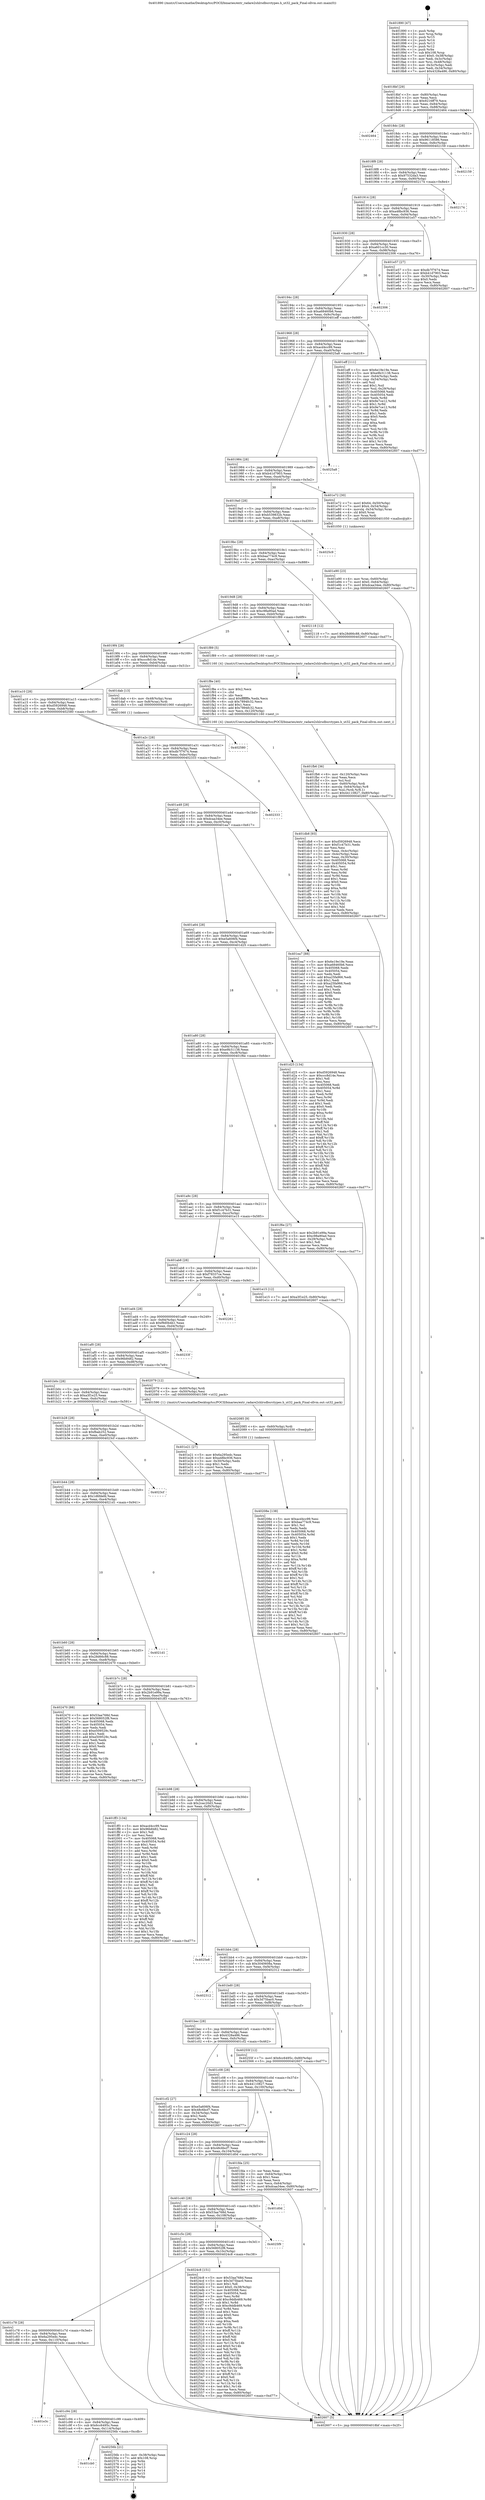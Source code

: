 digraph "0x401890" {
  label = "0x401890 (/mnt/c/Users/mathe/Desktop/tcc/POCII/binaries/extr_radare2shlrsdbsrctypes.h_ut32_pack_Final-ollvm.out::main(0))"
  labelloc = "t"
  node[shape=record]

  Entry [label="",width=0.3,height=0.3,shape=circle,fillcolor=black,style=filled]
  "0x4018bf" [label="{
     0x4018bf [29]\l
     | [instrs]\l
     &nbsp;&nbsp;0x4018bf \<+3\>: mov -0x80(%rbp),%eax\l
     &nbsp;&nbsp;0x4018c2 \<+2\>: mov %eax,%ecx\l
     &nbsp;&nbsp;0x4018c4 \<+6\>: sub $0x9216ff79,%ecx\l
     &nbsp;&nbsp;0x4018ca \<+6\>: mov %eax,-0x84(%rbp)\l
     &nbsp;&nbsp;0x4018d0 \<+6\>: mov %ecx,-0x88(%rbp)\l
     &nbsp;&nbsp;0x4018d6 \<+6\>: je 0000000000402464 \<main+0xbd4\>\l
  }"]
  "0x402464" [label="{
     0x402464\l
  }", style=dashed]
  "0x4018dc" [label="{
     0x4018dc [28]\l
     | [instrs]\l
     &nbsp;&nbsp;0x4018dc \<+5\>: jmp 00000000004018e1 \<main+0x51\>\l
     &nbsp;&nbsp;0x4018e1 \<+6\>: mov -0x84(%rbp),%eax\l
     &nbsp;&nbsp;0x4018e7 \<+5\>: sub $0x96118586,%eax\l
     &nbsp;&nbsp;0x4018ec \<+6\>: mov %eax,-0x8c(%rbp)\l
     &nbsp;&nbsp;0x4018f2 \<+6\>: je 0000000000402159 \<main+0x8c9\>\l
  }"]
  Exit [label="",width=0.3,height=0.3,shape=circle,fillcolor=black,style=filled,peripheries=2]
  "0x402159" [label="{
     0x402159\l
  }", style=dashed]
  "0x4018f8" [label="{
     0x4018f8 [28]\l
     | [instrs]\l
     &nbsp;&nbsp;0x4018f8 \<+5\>: jmp 00000000004018fd \<main+0x6d\>\l
     &nbsp;&nbsp;0x4018fd \<+6\>: mov -0x84(%rbp),%eax\l
     &nbsp;&nbsp;0x401903 \<+5\>: sub $0x97532da3,%eax\l
     &nbsp;&nbsp;0x401908 \<+6\>: mov %eax,-0x90(%rbp)\l
     &nbsp;&nbsp;0x40190e \<+6\>: je 0000000000402174 \<main+0x8e4\>\l
  }"]
  "0x401cb0" [label="{
     0x401cb0\l
  }", style=dashed]
  "0x402174" [label="{
     0x402174\l
  }", style=dashed]
  "0x401914" [label="{
     0x401914 [28]\l
     | [instrs]\l
     &nbsp;&nbsp;0x401914 \<+5\>: jmp 0000000000401919 \<main+0x89\>\l
     &nbsp;&nbsp;0x401919 \<+6\>: mov -0x84(%rbp),%eax\l
     &nbsp;&nbsp;0x40191f \<+5\>: sub $0xa48bc936,%eax\l
     &nbsp;&nbsp;0x401924 \<+6\>: mov %eax,-0x94(%rbp)\l
     &nbsp;&nbsp;0x40192a \<+6\>: je 0000000000401e57 \<main+0x5c7\>\l
  }"]
  "0x40256b" [label="{
     0x40256b [21]\l
     | [instrs]\l
     &nbsp;&nbsp;0x40256b \<+3\>: mov -0x38(%rbp),%eax\l
     &nbsp;&nbsp;0x40256e \<+7\>: add $0x108,%rsp\l
     &nbsp;&nbsp;0x402575 \<+1\>: pop %rbx\l
     &nbsp;&nbsp;0x402576 \<+2\>: pop %r12\l
     &nbsp;&nbsp;0x402578 \<+2\>: pop %r13\l
     &nbsp;&nbsp;0x40257a \<+2\>: pop %r14\l
     &nbsp;&nbsp;0x40257c \<+2\>: pop %r15\l
     &nbsp;&nbsp;0x40257e \<+1\>: pop %rbp\l
     &nbsp;&nbsp;0x40257f \<+1\>: ret\l
  }"]
  "0x401e57" [label="{
     0x401e57 [27]\l
     | [instrs]\l
     &nbsp;&nbsp;0x401e57 \<+5\>: mov $0xdb7f7674,%eax\l
     &nbsp;&nbsp;0x401e5c \<+5\>: mov $0xb41d7903,%ecx\l
     &nbsp;&nbsp;0x401e61 \<+3\>: mov -0x30(%rbp),%edx\l
     &nbsp;&nbsp;0x401e64 \<+3\>: cmp $0x0,%edx\l
     &nbsp;&nbsp;0x401e67 \<+3\>: cmove %ecx,%eax\l
     &nbsp;&nbsp;0x401e6a \<+3\>: mov %eax,-0x80(%rbp)\l
     &nbsp;&nbsp;0x401e6d \<+5\>: jmp 0000000000402607 \<main+0xd77\>\l
  }"]
  "0x401930" [label="{
     0x401930 [28]\l
     | [instrs]\l
     &nbsp;&nbsp;0x401930 \<+5\>: jmp 0000000000401935 \<main+0xa5\>\l
     &nbsp;&nbsp;0x401935 \<+6\>: mov -0x84(%rbp),%eax\l
     &nbsp;&nbsp;0x40193b \<+5\>: sub $0xa601cc30,%eax\l
     &nbsp;&nbsp;0x401940 \<+6\>: mov %eax,-0x98(%rbp)\l
     &nbsp;&nbsp;0x401946 \<+6\>: je 0000000000402306 \<main+0xa76\>\l
  }"]
  "0x401c94" [label="{
     0x401c94 [28]\l
     | [instrs]\l
     &nbsp;&nbsp;0x401c94 \<+5\>: jmp 0000000000401c99 \<main+0x409\>\l
     &nbsp;&nbsp;0x401c99 \<+6\>: mov -0x84(%rbp),%eax\l
     &nbsp;&nbsp;0x401c9f \<+5\>: sub $0x6cc6495c,%eax\l
     &nbsp;&nbsp;0x401ca4 \<+6\>: mov %eax,-0x114(%rbp)\l
     &nbsp;&nbsp;0x401caa \<+6\>: je 000000000040256b \<main+0xcdb\>\l
  }"]
  "0x402306" [label="{
     0x402306\l
  }", style=dashed]
  "0x40194c" [label="{
     0x40194c [28]\l
     | [instrs]\l
     &nbsp;&nbsp;0x40194c \<+5\>: jmp 0000000000401951 \<main+0xc1\>\l
     &nbsp;&nbsp;0x401951 \<+6\>: mov -0x84(%rbp),%eax\l
     &nbsp;&nbsp;0x401957 \<+5\>: sub $0xa68460b6,%eax\l
     &nbsp;&nbsp;0x40195c \<+6\>: mov %eax,-0x9c(%rbp)\l
     &nbsp;&nbsp;0x401962 \<+6\>: je 0000000000401eff \<main+0x66f\>\l
  }"]
  "0x401e3c" [label="{
     0x401e3c\l
  }", style=dashed]
  "0x401eff" [label="{
     0x401eff [111]\l
     | [instrs]\l
     &nbsp;&nbsp;0x401eff \<+5\>: mov $0x6e19e19e,%eax\l
     &nbsp;&nbsp;0x401f04 \<+5\>: mov $0xe9b31138,%ecx\l
     &nbsp;&nbsp;0x401f09 \<+3\>: mov -0x64(%rbp),%edx\l
     &nbsp;&nbsp;0x401f0c \<+3\>: cmp -0x54(%rbp),%edx\l
     &nbsp;&nbsp;0x401f0f \<+4\>: setl %sil\l
     &nbsp;&nbsp;0x401f13 \<+4\>: and $0x1,%sil\l
     &nbsp;&nbsp;0x401f17 \<+4\>: mov %sil,-0x29(%rbp)\l
     &nbsp;&nbsp;0x401f1b \<+7\>: mov 0x405068,%edx\l
     &nbsp;&nbsp;0x401f22 \<+7\>: mov 0x405054,%edi\l
     &nbsp;&nbsp;0x401f29 \<+3\>: mov %edx,%r8d\l
     &nbsp;&nbsp;0x401f2c \<+7\>: add $0x9e7ce12,%r8d\l
     &nbsp;&nbsp;0x401f33 \<+4\>: sub $0x1,%r8d\l
     &nbsp;&nbsp;0x401f37 \<+7\>: sub $0x9e7ce12,%r8d\l
     &nbsp;&nbsp;0x401f3e \<+4\>: imul %r8d,%edx\l
     &nbsp;&nbsp;0x401f42 \<+3\>: and $0x1,%edx\l
     &nbsp;&nbsp;0x401f45 \<+3\>: cmp $0x0,%edx\l
     &nbsp;&nbsp;0x401f48 \<+4\>: sete %sil\l
     &nbsp;&nbsp;0x401f4c \<+3\>: cmp $0xa,%edi\l
     &nbsp;&nbsp;0x401f4f \<+4\>: setl %r9b\l
     &nbsp;&nbsp;0x401f53 \<+3\>: mov %sil,%r10b\l
     &nbsp;&nbsp;0x401f56 \<+3\>: and %r9b,%r10b\l
     &nbsp;&nbsp;0x401f59 \<+3\>: xor %r9b,%sil\l
     &nbsp;&nbsp;0x401f5c \<+3\>: or %sil,%r10b\l
     &nbsp;&nbsp;0x401f5f \<+4\>: test $0x1,%r10b\l
     &nbsp;&nbsp;0x401f63 \<+3\>: cmovne %ecx,%eax\l
     &nbsp;&nbsp;0x401f66 \<+3\>: mov %eax,-0x80(%rbp)\l
     &nbsp;&nbsp;0x401f69 \<+5\>: jmp 0000000000402607 \<main+0xd77\>\l
  }"]
  "0x401968" [label="{
     0x401968 [28]\l
     | [instrs]\l
     &nbsp;&nbsp;0x401968 \<+5\>: jmp 000000000040196d \<main+0xdd\>\l
     &nbsp;&nbsp;0x40196d \<+6\>: mov -0x84(%rbp),%eax\l
     &nbsp;&nbsp;0x401973 \<+5\>: sub $0xacd4cc99,%eax\l
     &nbsp;&nbsp;0x401978 \<+6\>: mov %eax,-0xa0(%rbp)\l
     &nbsp;&nbsp;0x40197e \<+6\>: je 00000000004025a8 \<main+0xd18\>\l
  }"]
  "0x401c78" [label="{
     0x401c78 [28]\l
     | [instrs]\l
     &nbsp;&nbsp;0x401c78 \<+5\>: jmp 0000000000401c7d \<main+0x3ed\>\l
     &nbsp;&nbsp;0x401c7d \<+6\>: mov -0x84(%rbp),%eax\l
     &nbsp;&nbsp;0x401c83 \<+5\>: sub $0x6a295edc,%eax\l
     &nbsp;&nbsp;0x401c88 \<+6\>: mov %eax,-0x110(%rbp)\l
     &nbsp;&nbsp;0x401c8e \<+6\>: je 0000000000401e3c \<main+0x5ac\>\l
  }"]
  "0x4025a8" [label="{
     0x4025a8\l
  }", style=dashed]
  "0x401984" [label="{
     0x401984 [28]\l
     | [instrs]\l
     &nbsp;&nbsp;0x401984 \<+5\>: jmp 0000000000401989 \<main+0xf9\>\l
     &nbsp;&nbsp;0x401989 \<+6\>: mov -0x84(%rbp),%eax\l
     &nbsp;&nbsp;0x40198f \<+5\>: sub $0xb41d7903,%eax\l
     &nbsp;&nbsp;0x401994 \<+6\>: mov %eax,-0xa4(%rbp)\l
     &nbsp;&nbsp;0x40199a \<+6\>: je 0000000000401e72 \<main+0x5e2\>\l
  }"]
  "0x4024c8" [label="{
     0x4024c8 [151]\l
     | [instrs]\l
     &nbsp;&nbsp;0x4024c8 \<+5\>: mov $0x53aa768d,%eax\l
     &nbsp;&nbsp;0x4024cd \<+5\>: mov $0x3d75bac0,%ecx\l
     &nbsp;&nbsp;0x4024d2 \<+2\>: mov $0x1,%dl\l
     &nbsp;&nbsp;0x4024d4 \<+7\>: movl $0x0,-0x38(%rbp)\l
     &nbsp;&nbsp;0x4024db \<+7\>: mov 0x405068,%esi\l
     &nbsp;&nbsp;0x4024e2 \<+7\>: mov 0x405054,%edi\l
     &nbsp;&nbsp;0x4024e9 \<+3\>: mov %esi,%r8d\l
     &nbsp;&nbsp;0x4024ec \<+7\>: add $0xc9ddb469,%r8d\l
     &nbsp;&nbsp;0x4024f3 \<+4\>: sub $0x1,%r8d\l
     &nbsp;&nbsp;0x4024f7 \<+7\>: sub $0xc9ddb469,%r8d\l
     &nbsp;&nbsp;0x4024fe \<+4\>: imul %r8d,%esi\l
     &nbsp;&nbsp;0x402502 \<+3\>: and $0x1,%esi\l
     &nbsp;&nbsp;0x402505 \<+3\>: cmp $0x0,%esi\l
     &nbsp;&nbsp;0x402508 \<+4\>: sete %r9b\l
     &nbsp;&nbsp;0x40250c \<+3\>: cmp $0xa,%edi\l
     &nbsp;&nbsp;0x40250f \<+4\>: setl %r10b\l
     &nbsp;&nbsp;0x402513 \<+3\>: mov %r9b,%r11b\l
     &nbsp;&nbsp;0x402516 \<+4\>: xor $0xff,%r11b\l
     &nbsp;&nbsp;0x40251a \<+3\>: mov %r10b,%bl\l
     &nbsp;&nbsp;0x40251d \<+3\>: xor $0xff,%bl\l
     &nbsp;&nbsp;0x402520 \<+3\>: xor $0x0,%dl\l
     &nbsp;&nbsp;0x402523 \<+3\>: mov %r11b,%r14b\l
     &nbsp;&nbsp;0x402526 \<+4\>: and $0x0,%r14b\l
     &nbsp;&nbsp;0x40252a \<+3\>: and %dl,%r9b\l
     &nbsp;&nbsp;0x40252d \<+3\>: mov %bl,%r15b\l
     &nbsp;&nbsp;0x402530 \<+4\>: and $0x0,%r15b\l
     &nbsp;&nbsp;0x402534 \<+3\>: and %dl,%r10b\l
     &nbsp;&nbsp;0x402537 \<+3\>: or %r9b,%r14b\l
     &nbsp;&nbsp;0x40253a \<+3\>: or %r10b,%r15b\l
     &nbsp;&nbsp;0x40253d \<+3\>: xor %r15b,%r14b\l
     &nbsp;&nbsp;0x402540 \<+3\>: or %bl,%r11b\l
     &nbsp;&nbsp;0x402543 \<+4\>: xor $0xff,%r11b\l
     &nbsp;&nbsp;0x402547 \<+3\>: or $0x0,%dl\l
     &nbsp;&nbsp;0x40254a \<+3\>: and %dl,%r11b\l
     &nbsp;&nbsp;0x40254d \<+3\>: or %r11b,%r14b\l
     &nbsp;&nbsp;0x402550 \<+4\>: test $0x1,%r14b\l
     &nbsp;&nbsp;0x402554 \<+3\>: cmovne %ecx,%eax\l
     &nbsp;&nbsp;0x402557 \<+3\>: mov %eax,-0x80(%rbp)\l
     &nbsp;&nbsp;0x40255a \<+5\>: jmp 0000000000402607 \<main+0xd77\>\l
  }"]
  "0x401e72" [label="{
     0x401e72 [30]\l
     | [instrs]\l
     &nbsp;&nbsp;0x401e72 \<+7\>: movl $0x64,-0x50(%rbp)\l
     &nbsp;&nbsp;0x401e79 \<+7\>: movl $0x4,-0x54(%rbp)\l
     &nbsp;&nbsp;0x401e80 \<+4\>: movslq -0x54(%rbp),%rax\l
     &nbsp;&nbsp;0x401e84 \<+4\>: shl $0x0,%rax\l
     &nbsp;&nbsp;0x401e88 \<+3\>: mov %rax,%rdi\l
     &nbsp;&nbsp;0x401e8b \<+5\>: call 0000000000401050 \<malloc@plt\>\l
     | [calls]\l
     &nbsp;&nbsp;0x401050 \{1\} (unknown)\l
  }"]
  "0x4019a0" [label="{
     0x4019a0 [28]\l
     | [instrs]\l
     &nbsp;&nbsp;0x4019a0 \<+5\>: jmp 00000000004019a5 \<main+0x115\>\l
     &nbsp;&nbsp;0x4019a5 \<+6\>: mov -0x84(%rbp),%eax\l
     &nbsp;&nbsp;0x4019ab \<+5\>: sub $0xb539832b,%eax\l
     &nbsp;&nbsp;0x4019b0 \<+6\>: mov %eax,-0xa8(%rbp)\l
     &nbsp;&nbsp;0x4019b6 \<+6\>: je 00000000004025c9 \<main+0xd39\>\l
  }"]
  "0x401c5c" [label="{
     0x401c5c [28]\l
     | [instrs]\l
     &nbsp;&nbsp;0x401c5c \<+5\>: jmp 0000000000401c61 \<main+0x3d1\>\l
     &nbsp;&nbsp;0x401c61 \<+6\>: mov -0x84(%rbp),%eax\l
     &nbsp;&nbsp;0x401c67 \<+5\>: sub $0x568052f8,%eax\l
     &nbsp;&nbsp;0x401c6c \<+6\>: mov %eax,-0x10c(%rbp)\l
     &nbsp;&nbsp;0x401c72 \<+6\>: je 00000000004024c8 \<main+0xc38\>\l
  }"]
  "0x4025c9" [label="{
     0x4025c9\l
  }", style=dashed]
  "0x4019bc" [label="{
     0x4019bc [28]\l
     | [instrs]\l
     &nbsp;&nbsp;0x4019bc \<+5\>: jmp 00000000004019c1 \<main+0x131\>\l
     &nbsp;&nbsp;0x4019c1 \<+6\>: mov -0x84(%rbp),%eax\l
     &nbsp;&nbsp;0x4019c7 \<+5\>: sub $0xbaa774c9,%eax\l
     &nbsp;&nbsp;0x4019cc \<+6\>: mov %eax,-0xac(%rbp)\l
     &nbsp;&nbsp;0x4019d2 \<+6\>: je 0000000000402118 \<main+0x888\>\l
  }"]
  "0x4025f9" [label="{
     0x4025f9\l
  }", style=dashed]
  "0x402118" [label="{
     0x402118 [12]\l
     | [instrs]\l
     &nbsp;&nbsp;0x402118 \<+7\>: movl $0x28d66c88,-0x80(%rbp)\l
     &nbsp;&nbsp;0x40211f \<+5\>: jmp 0000000000402607 \<main+0xd77\>\l
  }"]
  "0x4019d8" [label="{
     0x4019d8 [28]\l
     | [instrs]\l
     &nbsp;&nbsp;0x4019d8 \<+5\>: jmp 00000000004019dd \<main+0x14d\>\l
     &nbsp;&nbsp;0x4019dd \<+6\>: mov -0x84(%rbp),%eax\l
     &nbsp;&nbsp;0x4019e3 \<+5\>: sub $0xc98a90ad,%eax\l
     &nbsp;&nbsp;0x4019e8 \<+6\>: mov %eax,-0xb0(%rbp)\l
     &nbsp;&nbsp;0x4019ee \<+6\>: je 0000000000401f89 \<main+0x6f9\>\l
  }"]
  "0x401c40" [label="{
     0x401c40 [28]\l
     | [instrs]\l
     &nbsp;&nbsp;0x401c40 \<+5\>: jmp 0000000000401c45 \<main+0x3b5\>\l
     &nbsp;&nbsp;0x401c45 \<+6\>: mov -0x84(%rbp),%eax\l
     &nbsp;&nbsp;0x401c4b \<+5\>: sub $0x53aa768d,%eax\l
     &nbsp;&nbsp;0x401c50 \<+6\>: mov %eax,-0x108(%rbp)\l
     &nbsp;&nbsp;0x401c56 \<+6\>: je 00000000004025f9 \<main+0xd69\>\l
  }"]
  "0x401f89" [label="{
     0x401f89 [5]\l
     | [instrs]\l
     &nbsp;&nbsp;0x401f89 \<+5\>: call 0000000000401160 \<next_i\>\l
     | [calls]\l
     &nbsp;&nbsp;0x401160 \{4\} (/mnt/c/Users/mathe/Desktop/tcc/POCII/binaries/extr_radare2shlrsdbsrctypes.h_ut32_pack_Final-ollvm.out::next_i)\l
  }"]
  "0x4019f4" [label="{
     0x4019f4 [28]\l
     | [instrs]\l
     &nbsp;&nbsp;0x4019f4 \<+5\>: jmp 00000000004019f9 \<main+0x169\>\l
     &nbsp;&nbsp;0x4019f9 \<+6\>: mov -0x84(%rbp),%eax\l
     &nbsp;&nbsp;0x4019ff \<+5\>: sub $0xccc8d14e,%eax\l
     &nbsp;&nbsp;0x401a04 \<+6\>: mov %eax,-0xb4(%rbp)\l
     &nbsp;&nbsp;0x401a0a \<+6\>: je 0000000000401dab \<main+0x51b\>\l
  }"]
  "0x401d0d" [label="{
     0x401d0d\l
  }", style=dashed]
  "0x401dab" [label="{
     0x401dab [13]\l
     | [instrs]\l
     &nbsp;&nbsp;0x401dab \<+4\>: mov -0x48(%rbp),%rax\l
     &nbsp;&nbsp;0x401daf \<+4\>: mov 0x8(%rax),%rdi\l
     &nbsp;&nbsp;0x401db3 \<+5\>: call 0000000000401060 \<atoi@plt\>\l
     | [calls]\l
     &nbsp;&nbsp;0x401060 \{1\} (unknown)\l
  }"]
  "0x401a10" [label="{
     0x401a10 [28]\l
     | [instrs]\l
     &nbsp;&nbsp;0x401a10 \<+5\>: jmp 0000000000401a15 \<main+0x185\>\l
     &nbsp;&nbsp;0x401a15 \<+6\>: mov -0x84(%rbp),%eax\l
     &nbsp;&nbsp;0x401a1b \<+5\>: sub $0xd5926948,%eax\l
     &nbsp;&nbsp;0x401a20 \<+6\>: mov %eax,-0xb8(%rbp)\l
     &nbsp;&nbsp;0x401a26 \<+6\>: je 0000000000402580 \<main+0xcf0\>\l
  }"]
  "0x40208e" [label="{
     0x40208e [138]\l
     | [instrs]\l
     &nbsp;&nbsp;0x40208e \<+5\>: mov $0xacd4cc99,%esi\l
     &nbsp;&nbsp;0x402093 \<+5\>: mov $0xbaa774c9,%eax\l
     &nbsp;&nbsp;0x402098 \<+2\>: mov $0x1,%cl\l
     &nbsp;&nbsp;0x40209a \<+2\>: xor %edx,%edx\l
     &nbsp;&nbsp;0x40209c \<+8\>: mov 0x405068,%r8d\l
     &nbsp;&nbsp;0x4020a4 \<+8\>: mov 0x405054,%r9d\l
     &nbsp;&nbsp;0x4020ac \<+3\>: sub $0x1,%edx\l
     &nbsp;&nbsp;0x4020af \<+3\>: mov %r8d,%r10d\l
     &nbsp;&nbsp;0x4020b2 \<+3\>: add %edx,%r10d\l
     &nbsp;&nbsp;0x4020b5 \<+4\>: imul %r10d,%r8d\l
     &nbsp;&nbsp;0x4020b9 \<+4\>: and $0x1,%r8d\l
     &nbsp;&nbsp;0x4020bd \<+4\>: cmp $0x0,%r8d\l
     &nbsp;&nbsp;0x4020c1 \<+4\>: sete %r11b\l
     &nbsp;&nbsp;0x4020c5 \<+4\>: cmp $0xa,%r9d\l
     &nbsp;&nbsp;0x4020c9 \<+3\>: setl %bl\l
     &nbsp;&nbsp;0x4020cc \<+3\>: mov %r11b,%r14b\l
     &nbsp;&nbsp;0x4020cf \<+4\>: xor $0xff,%r14b\l
     &nbsp;&nbsp;0x4020d3 \<+3\>: mov %bl,%r15b\l
     &nbsp;&nbsp;0x4020d6 \<+4\>: xor $0xff,%r15b\l
     &nbsp;&nbsp;0x4020da \<+3\>: xor $0x1,%cl\l
     &nbsp;&nbsp;0x4020dd \<+3\>: mov %r14b,%r12b\l
     &nbsp;&nbsp;0x4020e0 \<+4\>: and $0xff,%r12b\l
     &nbsp;&nbsp;0x4020e4 \<+3\>: and %cl,%r11b\l
     &nbsp;&nbsp;0x4020e7 \<+3\>: mov %r15b,%r13b\l
     &nbsp;&nbsp;0x4020ea \<+4\>: and $0xff,%r13b\l
     &nbsp;&nbsp;0x4020ee \<+2\>: and %cl,%bl\l
     &nbsp;&nbsp;0x4020f0 \<+3\>: or %r11b,%r12b\l
     &nbsp;&nbsp;0x4020f3 \<+3\>: or %bl,%r13b\l
     &nbsp;&nbsp;0x4020f6 \<+3\>: xor %r13b,%r12b\l
     &nbsp;&nbsp;0x4020f9 \<+3\>: or %r15b,%r14b\l
     &nbsp;&nbsp;0x4020fc \<+4\>: xor $0xff,%r14b\l
     &nbsp;&nbsp;0x402100 \<+3\>: or $0x1,%cl\l
     &nbsp;&nbsp;0x402103 \<+3\>: and %cl,%r14b\l
     &nbsp;&nbsp;0x402106 \<+3\>: or %r14b,%r12b\l
     &nbsp;&nbsp;0x402109 \<+4\>: test $0x1,%r12b\l
     &nbsp;&nbsp;0x40210d \<+3\>: cmovne %eax,%esi\l
     &nbsp;&nbsp;0x402110 \<+3\>: mov %esi,-0x80(%rbp)\l
     &nbsp;&nbsp;0x402113 \<+5\>: jmp 0000000000402607 \<main+0xd77\>\l
  }"]
  "0x402580" [label="{
     0x402580\l
  }", style=dashed]
  "0x401a2c" [label="{
     0x401a2c [28]\l
     | [instrs]\l
     &nbsp;&nbsp;0x401a2c \<+5\>: jmp 0000000000401a31 \<main+0x1a1\>\l
     &nbsp;&nbsp;0x401a31 \<+6\>: mov -0x84(%rbp),%eax\l
     &nbsp;&nbsp;0x401a37 \<+5\>: sub $0xdb7f7674,%eax\l
     &nbsp;&nbsp;0x401a3c \<+6\>: mov %eax,-0xbc(%rbp)\l
     &nbsp;&nbsp;0x401a42 \<+6\>: je 0000000000402333 \<main+0xaa3\>\l
  }"]
  "0x402085" [label="{
     0x402085 [9]\l
     | [instrs]\l
     &nbsp;&nbsp;0x402085 \<+4\>: mov -0x60(%rbp),%rdi\l
     &nbsp;&nbsp;0x402089 \<+5\>: call 0000000000401030 \<free@plt\>\l
     | [calls]\l
     &nbsp;&nbsp;0x401030 \{1\} (unknown)\l
  }"]
  "0x402333" [label="{
     0x402333\l
  }", style=dashed]
  "0x401a48" [label="{
     0x401a48 [28]\l
     | [instrs]\l
     &nbsp;&nbsp;0x401a48 \<+5\>: jmp 0000000000401a4d \<main+0x1bd\>\l
     &nbsp;&nbsp;0x401a4d \<+6\>: mov -0x84(%rbp),%eax\l
     &nbsp;&nbsp;0x401a53 \<+5\>: sub $0xdcaa34ee,%eax\l
     &nbsp;&nbsp;0x401a58 \<+6\>: mov %eax,-0xc0(%rbp)\l
     &nbsp;&nbsp;0x401a5e \<+6\>: je 0000000000401ea7 \<main+0x617\>\l
  }"]
  "0x401c24" [label="{
     0x401c24 [28]\l
     | [instrs]\l
     &nbsp;&nbsp;0x401c24 \<+5\>: jmp 0000000000401c29 \<main+0x399\>\l
     &nbsp;&nbsp;0x401c29 \<+6\>: mov -0x84(%rbp),%eax\l
     &nbsp;&nbsp;0x401c2f \<+5\>: sub $0x48c6bcf7,%eax\l
     &nbsp;&nbsp;0x401c34 \<+6\>: mov %eax,-0x104(%rbp)\l
     &nbsp;&nbsp;0x401c3a \<+6\>: je 0000000000401d0d \<main+0x47d\>\l
  }"]
  "0x401ea7" [label="{
     0x401ea7 [88]\l
     | [instrs]\l
     &nbsp;&nbsp;0x401ea7 \<+5\>: mov $0x6e19e19e,%eax\l
     &nbsp;&nbsp;0x401eac \<+5\>: mov $0xa68460b6,%ecx\l
     &nbsp;&nbsp;0x401eb1 \<+7\>: mov 0x405068,%edx\l
     &nbsp;&nbsp;0x401eb8 \<+7\>: mov 0x405054,%esi\l
     &nbsp;&nbsp;0x401ebf \<+2\>: mov %edx,%edi\l
     &nbsp;&nbsp;0x401ec1 \<+6\>: add $0xa25fa966,%edi\l
     &nbsp;&nbsp;0x401ec7 \<+3\>: sub $0x1,%edi\l
     &nbsp;&nbsp;0x401eca \<+6\>: sub $0xa25fa966,%edi\l
     &nbsp;&nbsp;0x401ed0 \<+3\>: imul %edi,%edx\l
     &nbsp;&nbsp;0x401ed3 \<+3\>: and $0x1,%edx\l
     &nbsp;&nbsp;0x401ed6 \<+3\>: cmp $0x0,%edx\l
     &nbsp;&nbsp;0x401ed9 \<+4\>: sete %r8b\l
     &nbsp;&nbsp;0x401edd \<+3\>: cmp $0xa,%esi\l
     &nbsp;&nbsp;0x401ee0 \<+4\>: setl %r9b\l
     &nbsp;&nbsp;0x401ee4 \<+3\>: mov %r8b,%r10b\l
     &nbsp;&nbsp;0x401ee7 \<+3\>: and %r9b,%r10b\l
     &nbsp;&nbsp;0x401eea \<+3\>: xor %r9b,%r8b\l
     &nbsp;&nbsp;0x401eed \<+3\>: or %r8b,%r10b\l
     &nbsp;&nbsp;0x401ef0 \<+4\>: test $0x1,%r10b\l
     &nbsp;&nbsp;0x401ef4 \<+3\>: cmovne %ecx,%eax\l
     &nbsp;&nbsp;0x401ef7 \<+3\>: mov %eax,-0x80(%rbp)\l
     &nbsp;&nbsp;0x401efa \<+5\>: jmp 0000000000402607 \<main+0xd77\>\l
  }"]
  "0x401a64" [label="{
     0x401a64 [28]\l
     | [instrs]\l
     &nbsp;&nbsp;0x401a64 \<+5\>: jmp 0000000000401a69 \<main+0x1d9\>\l
     &nbsp;&nbsp;0x401a69 \<+6\>: mov -0x84(%rbp),%eax\l
     &nbsp;&nbsp;0x401a6f \<+5\>: sub $0xe5a606f4,%eax\l
     &nbsp;&nbsp;0x401a74 \<+6\>: mov %eax,-0xc4(%rbp)\l
     &nbsp;&nbsp;0x401a7a \<+6\>: je 0000000000401d25 \<main+0x495\>\l
  }"]
  "0x401fda" [label="{
     0x401fda [25]\l
     | [instrs]\l
     &nbsp;&nbsp;0x401fda \<+2\>: xor %eax,%eax\l
     &nbsp;&nbsp;0x401fdc \<+3\>: mov -0x64(%rbp),%ecx\l
     &nbsp;&nbsp;0x401fdf \<+3\>: sub $0x1,%eax\l
     &nbsp;&nbsp;0x401fe2 \<+2\>: sub %eax,%ecx\l
     &nbsp;&nbsp;0x401fe4 \<+3\>: mov %ecx,-0x64(%rbp)\l
     &nbsp;&nbsp;0x401fe7 \<+7\>: movl $0xdcaa34ee,-0x80(%rbp)\l
     &nbsp;&nbsp;0x401fee \<+5\>: jmp 0000000000402607 \<main+0xd77\>\l
  }"]
  "0x401d25" [label="{
     0x401d25 [134]\l
     | [instrs]\l
     &nbsp;&nbsp;0x401d25 \<+5\>: mov $0xd5926948,%eax\l
     &nbsp;&nbsp;0x401d2a \<+5\>: mov $0xccc8d14e,%ecx\l
     &nbsp;&nbsp;0x401d2f \<+2\>: mov $0x1,%dl\l
     &nbsp;&nbsp;0x401d31 \<+2\>: xor %esi,%esi\l
     &nbsp;&nbsp;0x401d33 \<+7\>: mov 0x405068,%edi\l
     &nbsp;&nbsp;0x401d3a \<+8\>: mov 0x405054,%r8d\l
     &nbsp;&nbsp;0x401d42 \<+3\>: sub $0x1,%esi\l
     &nbsp;&nbsp;0x401d45 \<+3\>: mov %edi,%r9d\l
     &nbsp;&nbsp;0x401d48 \<+3\>: add %esi,%r9d\l
     &nbsp;&nbsp;0x401d4b \<+4\>: imul %r9d,%edi\l
     &nbsp;&nbsp;0x401d4f \<+3\>: and $0x1,%edi\l
     &nbsp;&nbsp;0x401d52 \<+3\>: cmp $0x0,%edi\l
     &nbsp;&nbsp;0x401d55 \<+4\>: sete %r10b\l
     &nbsp;&nbsp;0x401d59 \<+4\>: cmp $0xa,%r8d\l
     &nbsp;&nbsp;0x401d5d \<+4\>: setl %r11b\l
     &nbsp;&nbsp;0x401d61 \<+3\>: mov %r10b,%bl\l
     &nbsp;&nbsp;0x401d64 \<+3\>: xor $0xff,%bl\l
     &nbsp;&nbsp;0x401d67 \<+3\>: mov %r11b,%r14b\l
     &nbsp;&nbsp;0x401d6a \<+4\>: xor $0xff,%r14b\l
     &nbsp;&nbsp;0x401d6e \<+3\>: xor $0x1,%dl\l
     &nbsp;&nbsp;0x401d71 \<+3\>: mov %bl,%r15b\l
     &nbsp;&nbsp;0x401d74 \<+4\>: and $0xff,%r15b\l
     &nbsp;&nbsp;0x401d78 \<+3\>: and %dl,%r10b\l
     &nbsp;&nbsp;0x401d7b \<+3\>: mov %r14b,%r12b\l
     &nbsp;&nbsp;0x401d7e \<+4\>: and $0xff,%r12b\l
     &nbsp;&nbsp;0x401d82 \<+3\>: and %dl,%r11b\l
     &nbsp;&nbsp;0x401d85 \<+3\>: or %r10b,%r15b\l
     &nbsp;&nbsp;0x401d88 \<+3\>: or %r11b,%r12b\l
     &nbsp;&nbsp;0x401d8b \<+3\>: xor %r12b,%r15b\l
     &nbsp;&nbsp;0x401d8e \<+3\>: or %r14b,%bl\l
     &nbsp;&nbsp;0x401d91 \<+3\>: xor $0xff,%bl\l
     &nbsp;&nbsp;0x401d94 \<+3\>: or $0x1,%dl\l
     &nbsp;&nbsp;0x401d97 \<+2\>: and %dl,%bl\l
     &nbsp;&nbsp;0x401d99 \<+3\>: or %bl,%r15b\l
     &nbsp;&nbsp;0x401d9c \<+4\>: test $0x1,%r15b\l
     &nbsp;&nbsp;0x401da0 \<+3\>: cmovne %ecx,%eax\l
     &nbsp;&nbsp;0x401da3 \<+3\>: mov %eax,-0x80(%rbp)\l
     &nbsp;&nbsp;0x401da6 \<+5\>: jmp 0000000000402607 \<main+0xd77\>\l
  }"]
  "0x401a80" [label="{
     0x401a80 [28]\l
     | [instrs]\l
     &nbsp;&nbsp;0x401a80 \<+5\>: jmp 0000000000401a85 \<main+0x1f5\>\l
     &nbsp;&nbsp;0x401a85 \<+6\>: mov -0x84(%rbp),%eax\l
     &nbsp;&nbsp;0x401a8b \<+5\>: sub $0xe9b31138,%eax\l
     &nbsp;&nbsp;0x401a90 \<+6\>: mov %eax,-0xc8(%rbp)\l
     &nbsp;&nbsp;0x401a96 \<+6\>: je 0000000000401f6e \<main+0x6de\>\l
  }"]
  "0x401fb6" [label="{
     0x401fb6 [36]\l
     | [instrs]\l
     &nbsp;&nbsp;0x401fb6 \<+6\>: mov -0x120(%rbp),%ecx\l
     &nbsp;&nbsp;0x401fbc \<+3\>: imul %eax,%ecx\l
     &nbsp;&nbsp;0x401fbf \<+3\>: mov %cl,%sil\l
     &nbsp;&nbsp;0x401fc2 \<+4\>: mov -0x60(%rbp),%rdi\l
     &nbsp;&nbsp;0x401fc6 \<+4\>: movslq -0x64(%rbp),%r8\l
     &nbsp;&nbsp;0x401fca \<+4\>: mov %sil,(%rdi,%r8,1)\l
     &nbsp;&nbsp;0x401fce \<+7\>: movl $0x44110827,-0x80(%rbp)\l
     &nbsp;&nbsp;0x401fd5 \<+5\>: jmp 0000000000402607 \<main+0xd77\>\l
  }"]
  "0x401f6e" [label="{
     0x401f6e [27]\l
     | [instrs]\l
     &nbsp;&nbsp;0x401f6e \<+5\>: mov $0x2b91e99a,%eax\l
     &nbsp;&nbsp;0x401f73 \<+5\>: mov $0xc98a90ad,%ecx\l
     &nbsp;&nbsp;0x401f78 \<+3\>: mov -0x29(%rbp),%dl\l
     &nbsp;&nbsp;0x401f7b \<+3\>: test $0x1,%dl\l
     &nbsp;&nbsp;0x401f7e \<+3\>: cmovne %ecx,%eax\l
     &nbsp;&nbsp;0x401f81 \<+3\>: mov %eax,-0x80(%rbp)\l
     &nbsp;&nbsp;0x401f84 \<+5\>: jmp 0000000000402607 \<main+0xd77\>\l
  }"]
  "0x401a9c" [label="{
     0x401a9c [28]\l
     | [instrs]\l
     &nbsp;&nbsp;0x401a9c \<+5\>: jmp 0000000000401aa1 \<main+0x211\>\l
     &nbsp;&nbsp;0x401aa1 \<+6\>: mov -0x84(%rbp),%eax\l
     &nbsp;&nbsp;0x401aa7 \<+5\>: sub $0xf1c47b31,%eax\l
     &nbsp;&nbsp;0x401aac \<+6\>: mov %eax,-0xcc(%rbp)\l
     &nbsp;&nbsp;0x401ab2 \<+6\>: je 0000000000401e15 \<main+0x585\>\l
  }"]
  "0x401f8e" [label="{
     0x401f8e [40]\l
     | [instrs]\l
     &nbsp;&nbsp;0x401f8e \<+5\>: mov $0x2,%ecx\l
     &nbsp;&nbsp;0x401f93 \<+1\>: cltd\l
     &nbsp;&nbsp;0x401f94 \<+2\>: idiv %ecx\l
     &nbsp;&nbsp;0x401f96 \<+6\>: imul $0xfffffffe,%edx,%ecx\l
     &nbsp;&nbsp;0x401f9c \<+6\>: sub $0x7894fc32,%ecx\l
     &nbsp;&nbsp;0x401fa2 \<+3\>: add $0x1,%ecx\l
     &nbsp;&nbsp;0x401fa5 \<+6\>: add $0x7894fc32,%ecx\l
     &nbsp;&nbsp;0x401fab \<+6\>: mov %ecx,-0x120(%rbp)\l
     &nbsp;&nbsp;0x401fb1 \<+5\>: call 0000000000401160 \<next_i\>\l
     | [calls]\l
     &nbsp;&nbsp;0x401160 \{4\} (/mnt/c/Users/mathe/Desktop/tcc/POCII/binaries/extr_radare2shlrsdbsrctypes.h_ut32_pack_Final-ollvm.out::next_i)\l
  }"]
  "0x401e15" [label="{
     0x401e15 [12]\l
     | [instrs]\l
     &nbsp;&nbsp;0x401e15 \<+7\>: movl $0xa3f1e25,-0x80(%rbp)\l
     &nbsp;&nbsp;0x401e1c \<+5\>: jmp 0000000000402607 \<main+0xd77\>\l
  }"]
  "0x401ab8" [label="{
     0x401ab8 [28]\l
     | [instrs]\l
     &nbsp;&nbsp;0x401ab8 \<+5\>: jmp 0000000000401abd \<main+0x22d\>\l
     &nbsp;&nbsp;0x401abd \<+6\>: mov -0x84(%rbp),%eax\l
     &nbsp;&nbsp;0x401ac3 \<+5\>: sub $0xf78337ce,%eax\l
     &nbsp;&nbsp;0x401ac8 \<+6\>: mov %eax,-0xd0(%rbp)\l
     &nbsp;&nbsp;0x401ace \<+6\>: je 0000000000402261 \<main+0x9d1\>\l
  }"]
  "0x401e90" [label="{
     0x401e90 [23]\l
     | [instrs]\l
     &nbsp;&nbsp;0x401e90 \<+4\>: mov %rax,-0x60(%rbp)\l
     &nbsp;&nbsp;0x401e94 \<+7\>: movl $0x0,-0x64(%rbp)\l
     &nbsp;&nbsp;0x401e9b \<+7\>: movl $0xdcaa34ee,-0x80(%rbp)\l
     &nbsp;&nbsp;0x401ea2 \<+5\>: jmp 0000000000402607 \<main+0xd77\>\l
  }"]
  "0x402261" [label="{
     0x402261\l
  }", style=dashed]
  "0x401ad4" [label="{
     0x401ad4 [28]\l
     | [instrs]\l
     &nbsp;&nbsp;0x401ad4 \<+5\>: jmp 0000000000401ad9 \<main+0x249\>\l
     &nbsp;&nbsp;0x401ad9 \<+6\>: mov -0x84(%rbp),%eax\l
     &nbsp;&nbsp;0x401adf \<+5\>: sub $0xf9d0b4b1,%eax\l
     &nbsp;&nbsp;0x401ae4 \<+6\>: mov %eax,-0xd4(%rbp)\l
     &nbsp;&nbsp;0x401aea \<+6\>: je 000000000040233f \<main+0xaaf\>\l
  }"]
  "0x401db8" [label="{
     0x401db8 [93]\l
     | [instrs]\l
     &nbsp;&nbsp;0x401db8 \<+5\>: mov $0xd5926948,%ecx\l
     &nbsp;&nbsp;0x401dbd \<+5\>: mov $0xf1c47b31,%edx\l
     &nbsp;&nbsp;0x401dc2 \<+2\>: xor %esi,%esi\l
     &nbsp;&nbsp;0x401dc4 \<+3\>: mov %eax,-0x4c(%rbp)\l
     &nbsp;&nbsp;0x401dc7 \<+3\>: mov -0x4c(%rbp),%eax\l
     &nbsp;&nbsp;0x401dca \<+3\>: mov %eax,-0x30(%rbp)\l
     &nbsp;&nbsp;0x401dcd \<+7\>: mov 0x405068,%eax\l
     &nbsp;&nbsp;0x401dd4 \<+8\>: mov 0x405054,%r8d\l
     &nbsp;&nbsp;0x401ddc \<+3\>: sub $0x1,%esi\l
     &nbsp;&nbsp;0x401ddf \<+3\>: mov %eax,%r9d\l
     &nbsp;&nbsp;0x401de2 \<+3\>: add %esi,%r9d\l
     &nbsp;&nbsp;0x401de5 \<+4\>: imul %r9d,%eax\l
     &nbsp;&nbsp;0x401de9 \<+3\>: and $0x1,%eax\l
     &nbsp;&nbsp;0x401dec \<+3\>: cmp $0x0,%eax\l
     &nbsp;&nbsp;0x401def \<+4\>: sete %r10b\l
     &nbsp;&nbsp;0x401df3 \<+4\>: cmp $0xa,%r8d\l
     &nbsp;&nbsp;0x401df7 \<+4\>: setl %r11b\l
     &nbsp;&nbsp;0x401dfb \<+3\>: mov %r10b,%bl\l
     &nbsp;&nbsp;0x401dfe \<+3\>: and %r11b,%bl\l
     &nbsp;&nbsp;0x401e01 \<+3\>: xor %r11b,%r10b\l
     &nbsp;&nbsp;0x401e04 \<+3\>: or %r10b,%bl\l
     &nbsp;&nbsp;0x401e07 \<+3\>: test $0x1,%bl\l
     &nbsp;&nbsp;0x401e0a \<+3\>: cmovne %edx,%ecx\l
     &nbsp;&nbsp;0x401e0d \<+3\>: mov %ecx,-0x80(%rbp)\l
     &nbsp;&nbsp;0x401e10 \<+5\>: jmp 0000000000402607 \<main+0xd77\>\l
  }"]
  "0x40233f" [label="{
     0x40233f\l
  }", style=dashed]
  "0x401af0" [label="{
     0x401af0 [28]\l
     | [instrs]\l
     &nbsp;&nbsp;0x401af0 \<+5\>: jmp 0000000000401af5 \<main+0x265\>\l
     &nbsp;&nbsp;0x401af5 \<+6\>: mov -0x84(%rbp),%eax\l
     &nbsp;&nbsp;0x401afb \<+5\>: sub $0x96b8482,%eax\l
     &nbsp;&nbsp;0x401b00 \<+6\>: mov %eax,-0xd8(%rbp)\l
     &nbsp;&nbsp;0x401b06 \<+6\>: je 0000000000402079 \<main+0x7e9\>\l
  }"]
  "0x401890" [label="{
     0x401890 [47]\l
     | [instrs]\l
     &nbsp;&nbsp;0x401890 \<+1\>: push %rbp\l
     &nbsp;&nbsp;0x401891 \<+3\>: mov %rsp,%rbp\l
     &nbsp;&nbsp;0x401894 \<+2\>: push %r15\l
     &nbsp;&nbsp;0x401896 \<+2\>: push %r14\l
     &nbsp;&nbsp;0x401898 \<+2\>: push %r13\l
     &nbsp;&nbsp;0x40189a \<+2\>: push %r12\l
     &nbsp;&nbsp;0x40189c \<+1\>: push %rbx\l
     &nbsp;&nbsp;0x40189d \<+7\>: sub $0x108,%rsp\l
     &nbsp;&nbsp;0x4018a4 \<+7\>: movl $0x0,-0x38(%rbp)\l
     &nbsp;&nbsp;0x4018ab \<+3\>: mov %edi,-0x3c(%rbp)\l
     &nbsp;&nbsp;0x4018ae \<+4\>: mov %rsi,-0x48(%rbp)\l
     &nbsp;&nbsp;0x4018b2 \<+3\>: mov -0x3c(%rbp),%edi\l
     &nbsp;&nbsp;0x4018b5 \<+3\>: mov %edi,-0x34(%rbp)\l
     &nbsp;&nbsp;0x4018b8 \<+7\>: movl $0x4328a486,-0x80(%rbp)\l
  }"]
  "0x402079" [label="{
     0x402079 [12]\l
     | [instrs]\l
     &nbsp;&nbsp;0x402079 \<+4\>: mov -0x60(%rbp),%rdi\l
     &nbsp;&nbsp;0x40207d \<+3\>: mov -0x50(%rbp),%esi\l
     &nbsp;&nbsp;0x402080 \<+5\>: call 0000000000401590 \<ut32_pack\>\l
     | [calls]\l
     &nbsp;&nbsp;0x401590 \{1\} (/mnt/c/Users/mathe/Desktop/tcc/POCII/binaries/extr_radare2shlrsdbsrctypes.h_ut32_pack_Final-ollvm.out::ut32_pack)\l
  }"]
  "0x401b0c" [label="{
     0x401b0c [28]\l
     | [instrs]\l
     &nbsp;&nbsp;0x401b0c \<+5\>: jmp 0000000000401b11 \<main+0x281\>\l
     &nbsp;&nbsp;0x401b11 \<+6\>: mov -0x84(%rbp),%eax\l
     &nbsp;&nbsp;0x401b17 \<+5\>: sub $0xa3f1e25,%eax\l
     &nbsp;&nbsp;0x401b1c \<+6\>: mov %eax,-0xdc(%rbp)\l
     &nbsp;&nbsp;0x401b22 \<+6\>: je 0000000000401e21 \<main+0x591\>\l
  }"]
  "0x402607" [label="{
     0x402607 [5]\l
     | [instrs]\l
     &nbsp;&nbsp;0x402607 \<+5\>: jmp 00000000004018bf \<main+0x2f\>\l
  }"]
  "0x401e21" [label="{
     0x401e21 [27]\l
     | [instrs]\l
     &nbsp;&nbsp;0x401e21 \<+5\>: mov $0x6a295edc,%eax\l
     &nbsp;&nbsp;0x401e26 \<+5\>: mov $0xa48bc936,%ecx\l
     &nbsp;&nbsp;0x401e2b \<+3\>: mov -0x30(%rbp),%edx\l
     &nbsp;&nbsp;0x401e2e \<+3\>: cmp $0x1,%edx\l
     &nbsp;&nbsp;0x401e31 \<+3\>: cmovl %ecx,%eax\l
     &nbsp;&nbsp;0x401e34 \<+3\>: mov %eax,-0x80(%rbp)\l
     &nbsp;&nbsp;0x401e37 \<+5\>: jmp 0000000000402607 \<main+0xd77\>\l
  }"]
  "0x401b28" [label="{
     0x401b28 [28]\l
     | [instrs]\l
     &nbsp;&nbsp;0x401b28 \<+5\>: jmp 0000000000401b2d \<main+0x29d\>\l
     &nbsp;&nbsp;0x401b2d \<+6\>: mov -0x84(%rbp),%eax\l
     &nbsp;&nbsp;0x401b33 \<+5\>: sub $0xfbab252,%eax\l
     &nbsp;&nbsp;0x401b38 \<+6\>: mov %eax,-0xe0(%rbp)\l
     &nbsp;&nbsp;0x401b3e \<+6\>: je 00000000004023cf \<main+0xb3f\>\l
  }"]
  "0x401c08" [label="{
     0x401c08 [28]\l
     | [instrs]\l
     &nbsp;&nbsp;0x401c08 \<+5\>: jmp 0000000000401c0d \<main+0x37d\>\l
     &nbsp;&nbsp;0x401c0d \<+6\>: mov -0x84(%rbp),%eax\l
     &nbsp;&nbsp;0x401c13 \<+5\>: sub $0x44110827,%eax\l
     &nbsp;&nbsp;0x401c18 \<+6\>: mov %eax,-0x100(%rbp)\l
     &nbsp;&nbsp;0x401c1e \<+6\>: je 0000000000401fda \<main+0x74a\>\l
  }"]
  "0x4023cf" [label="{
     0x4023cf\l
  }", style=dashed]
  "0x401b44" [label="{
     0x401b44 [28]\l
     | [instrs]\l
     &nbsp;&nbsp;0x401b44 \<+5\>: jmp 0000000000401b49 \<main+0x2b9\>\l
     &nbsp;&nbsp;0x401b49 \<+6\>: mov -0x84(%rbp),%eax\l
     &nbsp;&nbsp;0x401b4f \<+5\>: sub $0x1d6fdefd,%eax\l
     &nbsp;&nbsp;0x401b54 \<+6\>: mov %eax,-0xe4(%rbp)\l
     &nbsp;&nbsp;0x401b5a \<+6\>: je 00000000004021d1 \<main+0x941\>\l
  }"]
  "0x401cf2" [label="{
     0x401cf2 [27]\l
     | [instrs]\l
     &nbsp;&nbsp;0x401cf2 \<+5\>: mov $0xe5a606f4,%eax\l
     &nbsp;&nbsp;0x401cf7 \<+5\>: mov $0x48c6bcf7,%ecx\l
     &nbsp;&nbsp;0x401cfc \<+3\>: mov -0x34(%rbp),%edx\l
     &nbsp;&nbsp;0x401cff \<+3\>: cmp $0x2,%edx\l
     &nbsp;&nbsp;0x401d02 \<+3\>: cmovne %ecx,%eax\l
     &nbsp;&nbsp;0x401d05 \<+3\>: mov %eax,-0x80(%rbp)\l
     &nbsp;&nbsp;0x401d08 \<+5\>: jmp 0000000000402607 \<main+0xd77\>\l
  }"]
  "0x4021d1" [label="{
     0x4021d1\l
  }", style=dashed]
  "0x401b60" [label="{
     0x401b60 [28]\l
     | [instrs]\l
     &nbsp;&nbsp;0x401b60 \<+5\>: jmp 0000000000401b65 \<main+0x2d5\>\l
     &nbsp;&nbsp;0x401b65 \<+6\>: mov -0x84(%rbp),%eax\l
     &nbsp;&nbsp;0x401b6b \<+5\>: sub $0x28d66c88,%eax\l
     &nbsp;&nbsp;0x401b70 \<+6\>: mov %eax,-0xe8(%rbp)\l
     &nbsp;&nbsp;0x401b76 \<+6\>: je 0000000000402470 \<main+0xbe0\>\l
  }"]
  "0x401bec" [label="{
     0x401bec [28]\l
     | [instrs]\l
     &nbsp;&nbsp;0x401bec \<+5\>: jmp 0000000000401bf1 \<main+0x361\>\l
     &nbsp;&nbsp;0x401bf1 \<+6\>: mov -0x84(%rbp),%eax\l
     &nbsp;&nbsp;0x401bf7 \<+5\>: sub $0x4328a486,%eax\l
     &nbsp;&nbsp;0x401bfc \<+6\>: mov %eax,-0xfc(%rbp)\l
     &nbsp;&nbsp;0x401c02 \<+6\>: je 0000000000401cf2 \<main+0x462\>\l
  }"]
  "0x402470" [label="{
     0x402470 [88]\l
     | [instrs]\l
     &nbsp;&nbsp;0x402470 \<+5\>: mov $0x53aa768d,%eax\l
     &nbsp;&nbsp;0x402475 \<+5\>: mov $0x568052f8,%ecx\l
     &nbsp;&nbsp;0x40247a \<+7\>: mov 0x405068,%edx\l
     &nbsp;&nbsp;0x402481 \<+7\>: mov 0x405054,%esi\l
     &nbsp;&nbsp;0x402488 \<+2\>: mov %edx,%edi\l
     &nbsp;&nbsp;0x40248a \<+6\>: sub $0xe509529c,%edi\l
     &nbsp;&nbsp;0x402490 \<+3\>: sub $0x1,%edi\l
     &nbsp;&nbsp;0x402493 \<+6\>: add $0xe509529c,%edi\l
     &nbsp;&nbsp;0x402499 \<+3\>: imul %edi,%edx\l
     &nbsp;&nbsp;0x40249c \<+3\>: and $0x1,%edx\l
     &nbsp;&nbsp;0x40249f \<+3\>: cmp $0x0,%edx\l
     &nbsp;&nbsp;0x4024a2 \<+4\>: sete %r8b\l
     &nbsp;&nbsp;0x4024a6 \<+3\>: cmp $0xa,%esi\l
     &nbsp;&nbsp;0x4024a9 \<+4\>: setl %r9b\l
     &nbsp;&nbsp;0x4024ad \<+3\>: mov %r8b,%r10b\l
     &nbsp;&nbsp;0x4024b0 \<+3\>: and %r9b,%r10b\l
     &nbsp;&nbsp;0x4024b3 \<+3\>: xor %r9b,%r8b\l
     &nbsp;&nbsp;0x4024b6 \<+3\>: or %r8b,%r10b\l
     &nbsp;&nbsp;0x4024b9 \<+4\>: test $0x1,%r10b\l
     &nbsp;&nbsp;0x4024bd \<+3\>: cmovne %ecx,%eax\l
     &nbsp;&nbsp;0x4024c0 \<+3\>: mov %eax,-0x80(%rbp)\l
     &nbsp;&nbsp;0x4024c3 \<+5\>: jmp 0000000000402607 \<main+0xd77\>\l
  }"]
  "0x401b7c" [label="{
     0x401b7c [28]\l
     | [instrs]\l
     &nbsp;&nbsp;0x401b7c \<+5\>: jmp 0000000000401b81 \<main+0x2f1\>\l
     &nbsp;&nbsp;0x401b81 \<+6\>: mov -0x84(%rbp),%eax\l
     &nbsp;&nbsp;0x401b87 \<+5\>: sub $0x2b91e99a,%eax\l
     &nbsp;&nbsp;0x401b8c \<+6\>: mov %eax,-0xec(%rbp)\l
     &nbsp;&nbsp;0x401b92 \<+6\>: je 0000000000401ff3 \<main+0x763\>\l
  }"]
  "0x40255f" [label="{
     0x40255f [12]\l
     | [instrs]\l
     &nbsp;&nbsp;0x40255f \<+7\>: movl $0x6cc6495c,-0x80(%rbp)\l
     &nbsp;&nbsp;0x402566 \<+5\>: jmp 0000000000402607 \<main+0xd77\>\l
  }"]
  "0x401ff3" [label="{
     0x401ff3 [134]\l
     | [instrs]\l
     &nbsp;&nbsp;0x401ff3 \<+5\>: mov $0xacd4cc99,%eax\l
     &nbsp;&nbsp;0x401ff8 \<+5\>: mov $0x96b8482,%ecx\l
     &nbsp;&nbsp;0x401ffd \<+2\>: mov $0x1,%dl\l
     &nbsp;&nbsp;0x401fff \<+2\>: xor %esi,%esi\l
     &nbsp;&nbsp;0x402001 \<+7\>: mov 0x405068,%edi\l
     &nbsp;&nbsp;0x402008 \<+8\>: mov 0x405054,%r8d\l
     &nbsp;&nbsp;0x402010 \<+3\>: sub $0x1,%esi\l
     &nbsp;&nbsp;0x402013 \<+3\>: mov %edi,%r9d\l
     &nbsp;&nbsp;0x402016 \<+3\>: add %esi,%r9d\l
     &nbsp;&nbsp;0x402019 \<+4\>: imul %r9d,%edi\l
     &nbsp;&nbsp;0x40201d \<+3\>: and $0x1,%edi\l
     &nbsp;&nbsp;0x402020 \<+3\>: cmp $0x0,%edi\l
     &nbsp;&nbsp;0x402023 \<+4\>: sete %r10b\l
     &nbsp;&nbsp;0x402027 \<+4\>: cmp $0xa,%r8d\l
     &nbsp;&nbsp;0x40202b \<+4\>: setl %r11b\l
     &nbsp;&nbsp;0x40202f \<+3\>: mov %r10b,%bl\l
     &nbsp;&nbsp;0x402032 \<+3\>: xor $0xff,%bl\l
     &nbsp;&nbsp;0x402035 \<+3\>: mov %r11b,%r14b\l
     &nbsp;&nbsp;0x402038 \<+4\>: xor $0xff,%r14b\l
     &nbsp;&nbsp;0x40203c \<+3\>: xor $0x1,%dl\l
     &nbsp;&nbsp;0x40203f \<+3\>: mov %bl,%r15b\l
     &nbsp;&nbsp;0x402042 \<+4\>: and $0xff,%r15b\l
     &nbsp;&nbsp;0x402046 \<+3\>: and %dl,%r10b\l
     &nbsp;&nbsp;0x402049 \<+3\>: mov %r14b,%r12b\l
     &nbsp;&nbsp;0x40204c \<+4\>: and $0xff,%r12b\l
     &nbsp;&nbsp;0x402050 \<+3\>: and %dl,%r11b\l
     &nbsp;&nbsp;0x402053 \<+3\>: or %r10b,%r15b\l
     &nbsp;&nbsp;0x402056 \<+3\>: or %r11b,%r12b\l
     &nbsp;&nbsp;0x402059 \<+3\>: xor %r12b,%r15b\l
     &nbsp;&nbsp;0x40205c \<+3\>: or %r14b,%bl\l
     &nbsp;&nbsp;0x40205f \<+3\>: xor $0xff,%bl\l
     &nbsp;&nbsp;0x402062 \<+3\>: or $0x1,%dl\l
     &nbsp;&nbsp;0x402065 \<+2\>: and %dl,%bl\l
     &nbsp;&nbsp;0x402067 \<+3\>: or %bl,%r15b\l
     &nbsp;&nbsp;0x40206a \<+4\>: test $0x1,%r15b\l
     &nbsp;&nbsp;0x40206e \<+3\>: cmovne %ecx,%eax\l
     &nbsp;&nbsp;0x402071 \<+3\>: mov %eax,-0x80(%rbp)\l
     &nbsp;&nbsp;0x402074 \<+5\>: jmp 0000000000402607 \<main+0xd77\>\l
  }"]
  "0x401b98" [label="{
     0x401b98 [28]\l
     | [instrs]\l
     &nbsp;&nbsp;0x401b98 \<+5\>: jmp 0000000000401b9d \<main+0x30d\>\l
     &nbsp;&nbsp;0x401b9d \<+6\>: mov -0x84(%rbp),%eax\l
     &nbsp;&nbsp;0x401ba3 \<+5\>: sub $0x2cec20d3,%eax\l
     &nbsp;&nbsp;0x401ba8 \<+6\>: mov %eax,-0xf0(%rbp)\l
     &nbsp;&nbsp;0x401bae \<+6\>: je 00000000004025e8 \<main+0xd58\>\l
  }"]
  "0x401bd0" [label="{
     0x401bd0 [28]\l
     | [instrs]\l
     &nbsp;&nbsp;0x401bd0 \<+5\>: jmp 0000000000401bd5 \<main+0x345\>\l
     &nbsp;&nbsp;0x401bd5 \<+6\>: mov -0x84(%rbp),%eax\l
     &nbsp;&nbsp;0x401bdb \<+5\>: sub $0x3d75bac0,%eax\l
     &nbsp;&nbsp;0x401be0 \<+6\>: mov %eax,-0xf8(%rbp)\l
     &nbsp;&nbsp;0x401be6 \<+6\>: je 000000000040255f \<main+0xccf\>\l
  }"]
  "0x4025e8" [label="{
     0x4025e8\l
  }", style=dashed]
  "0x401bb4" [label="{
     0x401bb4 [28]\l
     | [instrs]\l
     &nbsp;&nbsp;0x401bb4 \<+5\>: jmp 0000000000401bb9 \<main+0x329\>\l
     &nbsp;&nbsp;0x401bb9 \<+6\>: mov -0x84(%rbp),%eax\l
     &nbsp;&nbsp;0x401bbf \<+5\>: sub $0x3040608a,%eax\l
     &nbsp;&nbsp;0x401bc4 \<+6\>: mov %eax,-0xf4(%rbp)\l
     &nbsp;&nbsp;0x401bca \<+6\>: je 0000000000402312 \<main+0xa82\>\l
  }"]
  "0x402312" [label="{
     0x402312\l
  }", style=dashed]
  Entry -> "0x401890" [label=" 1"]
  "0x4018bf" -> "0x402464" [label=" 0"]
  "0x4018bf" -> "0x4018dc" [label=" 37"]
  "0x40256b" -> Exit [label=" 1"]
  "0x4018dc" -> "0x402159" [label=" 0"]
  "0x4018dc" -> "0x4018f8" [label=" 37"]
  "0x401c94" -> "0x401cb0" [label=" 0"]
  "0x4018f8" -> "0x402174" [label=" 0"]
  "0x4018f8" -> "0x401914" [label=" 37"]
  "0x401c94" -> "0x40256b" [label=" 1"]
  "0x401914" -> "0x401e57" [label=" 1"]
  "0x401914" -> "0x401930" [label=" 36"]
  "0x401c78" -> "0x401c94" [label=" 1"]
  "0x401930" -> "0x402306" [label=" 0"]
  "0x401930" -> "0x40194c" [label=" 36"]
  "0x401c78" -> "0x401e3c" [label=" 0"]
  "0x40194c" -> "0x401eff" [label=" 5"]
  "0x40194c" -> "0x401968" [label=" 31"]
  "0x40255f" -> "0x402607" [label=" 1"]
  "0x401968" -> "0x4025a8" [label=" 0"]
  "0x401968" -> "0x401984" [label=" 31"]
  "0x4024c8" -> "0x402607" [label=" 1"]
  "0x401984" -> "0x401e72" [label=" 1"]
  "0x401984" -> "0x4019a0" [label=" 30"]
  "0x401c5c" -> "0x401c78" [label=" 1"]
  "0x4019a0" -> "0x4025c9" [label=" 0"]
  "0x4019a0" -> "0x4019bc" [label=" 30"]
  "0x401c5c" -> "0x4024c8" [label=" 1"]
  "0x4019bc" -> "0x402118" [label=" 1"]
  "0x4019bc" -> "0x4019d8" [label=" 29"]
  "0x401c40" -> "0x401c5c" [label=" 2"]
  "0x4019d8" -> "0x401f89" [label=" 4"]
  "0x4019d8" -> "0x4019f4" [label=" 25"]
  "0x401c40" -> "0x4025f9" [label=" 0"]
  "0x4019f4" -> "0x401dab" [label=" 1"]
  "0x4019f4" -> "0x401a10" [label=" 24"]
  "0x401c24" -> "0x401c40" [label=" 2"]
  "0x401a10" -> "0x402580" [label=" 0"]
  "0x401a10" -> "0x401a2c" [label=" 24"]
  "0x401c24" -> "0x401d0d" [label=" 0"]
  "0x401a2c" -> "0x402333" [label=" 0"]
  "0x401a2c" -> "0x401a48" [label=" 24"]
  "0x402470" -> "0x402607" [label=" 1"]
  "0x401a48" -> "0x401ea7" [label=" 5"]
  "0x401a48" -> "0x401a64" [label=" 19"]
  "0x402118" -> "0x402607" [label=" 1"]
  "0x401a64" -> "0x401d25" [label=" 1"]
  "0x401a64" -> "0x401a80" [label=" 18"]
  "0x40208e" -> "0x402607" [label=" 1"]
  "0x401a80" -> "0x401f6e" [label=" 5"]
  "0x401a80" -> "0x401a9c" [label=" 13"]
  "0x402079" -> "0x402085" [label=" 1"]
  "0x401a9c" -> "0x401e15" [label=" 1"]
  "0x401a9c" -> "0x401ab8" [label=" 12"]
  "0x401ff3" -> "0x402607" [label=" 1"]
  "0x401ab8" -> "0x402261" [label=" 0"]
  "0x401ab8" -> "0x401ad4" [label=" 12"]
  "0x401fda" -> "0x402607" [label=" 4"]
  "0x401ad4" -> "0x40233f" [label=" 0"]
  "0x401ad4" -> "0x401af0" [label=" 12"]
  "0x401c08" -> "0x401c24" [label=" 2"]
  "0x401af0" -> "0x402079" [label=" 1"]
  "0x401af0" -> "0x401b0c" [label=" 11"]
  "0x401c08" -> "0x401fda" [label=" 4"]
  "0x401b0c" -> "0x401e21" [label=" 1"]
  "0x401b0c" -> "0x401b28" [label=" 10"]
  "0x402085" -> "0x40208e" [label=" 1"]
  "0x401b28" -> "0x4023cf" [label=" 0"]
  "0x401b28" -> "0x401b44" [label=" 10"]
  "0x401fb6" -> "0x402607" [label=" 4"]
  "0x401b44" -> "0x4021d1" [label=" 0"]
  "0x401b44" -> "0x401b60" [label=" 10"]
  "0x401f8e" -> "0x401fb6" [label=" 4"]
  "0x401b60" -> "0x402470" [label=" 1"]
  "0x401b60" -> "0x401b7c" [label=" 9"]
  "0x401f6e" -> "0x402607" [label=" 5"]
  "0x401b7c" -> "0x401ff3" [label=" 1"]
  "0x401b7c" -> "0x401b98" [label=" 8"]
  "0x401eff" -> "0x402607" [label=" 5"]
  "0x401b98" -> "0x4025e8" [label=" 0"]
  "0x401b98" -> "0x401bb4" [label=" 8"]
  "0x401e90" -> "0x402607" [label=" 1"]
  "0x401bb4" -> "0x402312" [label=" 0"]
  "0x401bb4" -> "0x401bd0" [label=" 8"]
  "0x401ea7" -> "0x402607" [label=" 5"]
  "0x401bd0" -> "0x40255f" [label=" 1"]
  "0x401bd0" -> "0x401bec" [label=" 7"]
  "0x401f89" -> "0x401f8e" [label=" 4"]
  "0x401bec" -> "0x401cf2" [label=" 1"]
  "0x401bec" -> "0x401c08" [label=" 6"]
  "0x401cf2" -> "0x402607" [label=" 1"]
  "0x401890" -> "0x4018bf" [label=" 1"]
  "0x402607" -> "0x4018bf" [label=" 36"]
  "0x401d25" -> "0x402607" [label=" 1"]
  "0x401dab" -> "0x401db8" [label=" 1"]
  "0x401db8" -> "0x402607" [label=" 1"]
  "0x401e15" -> "0x402607" [label=" 1"]
  "0x401e21" -> "0x402607" [label=" 1"]
  "0x401e57" -> "0x402607" [label=" 1"]
  "0x401e72" -> "0x401e90" [label=" 1"]
}
